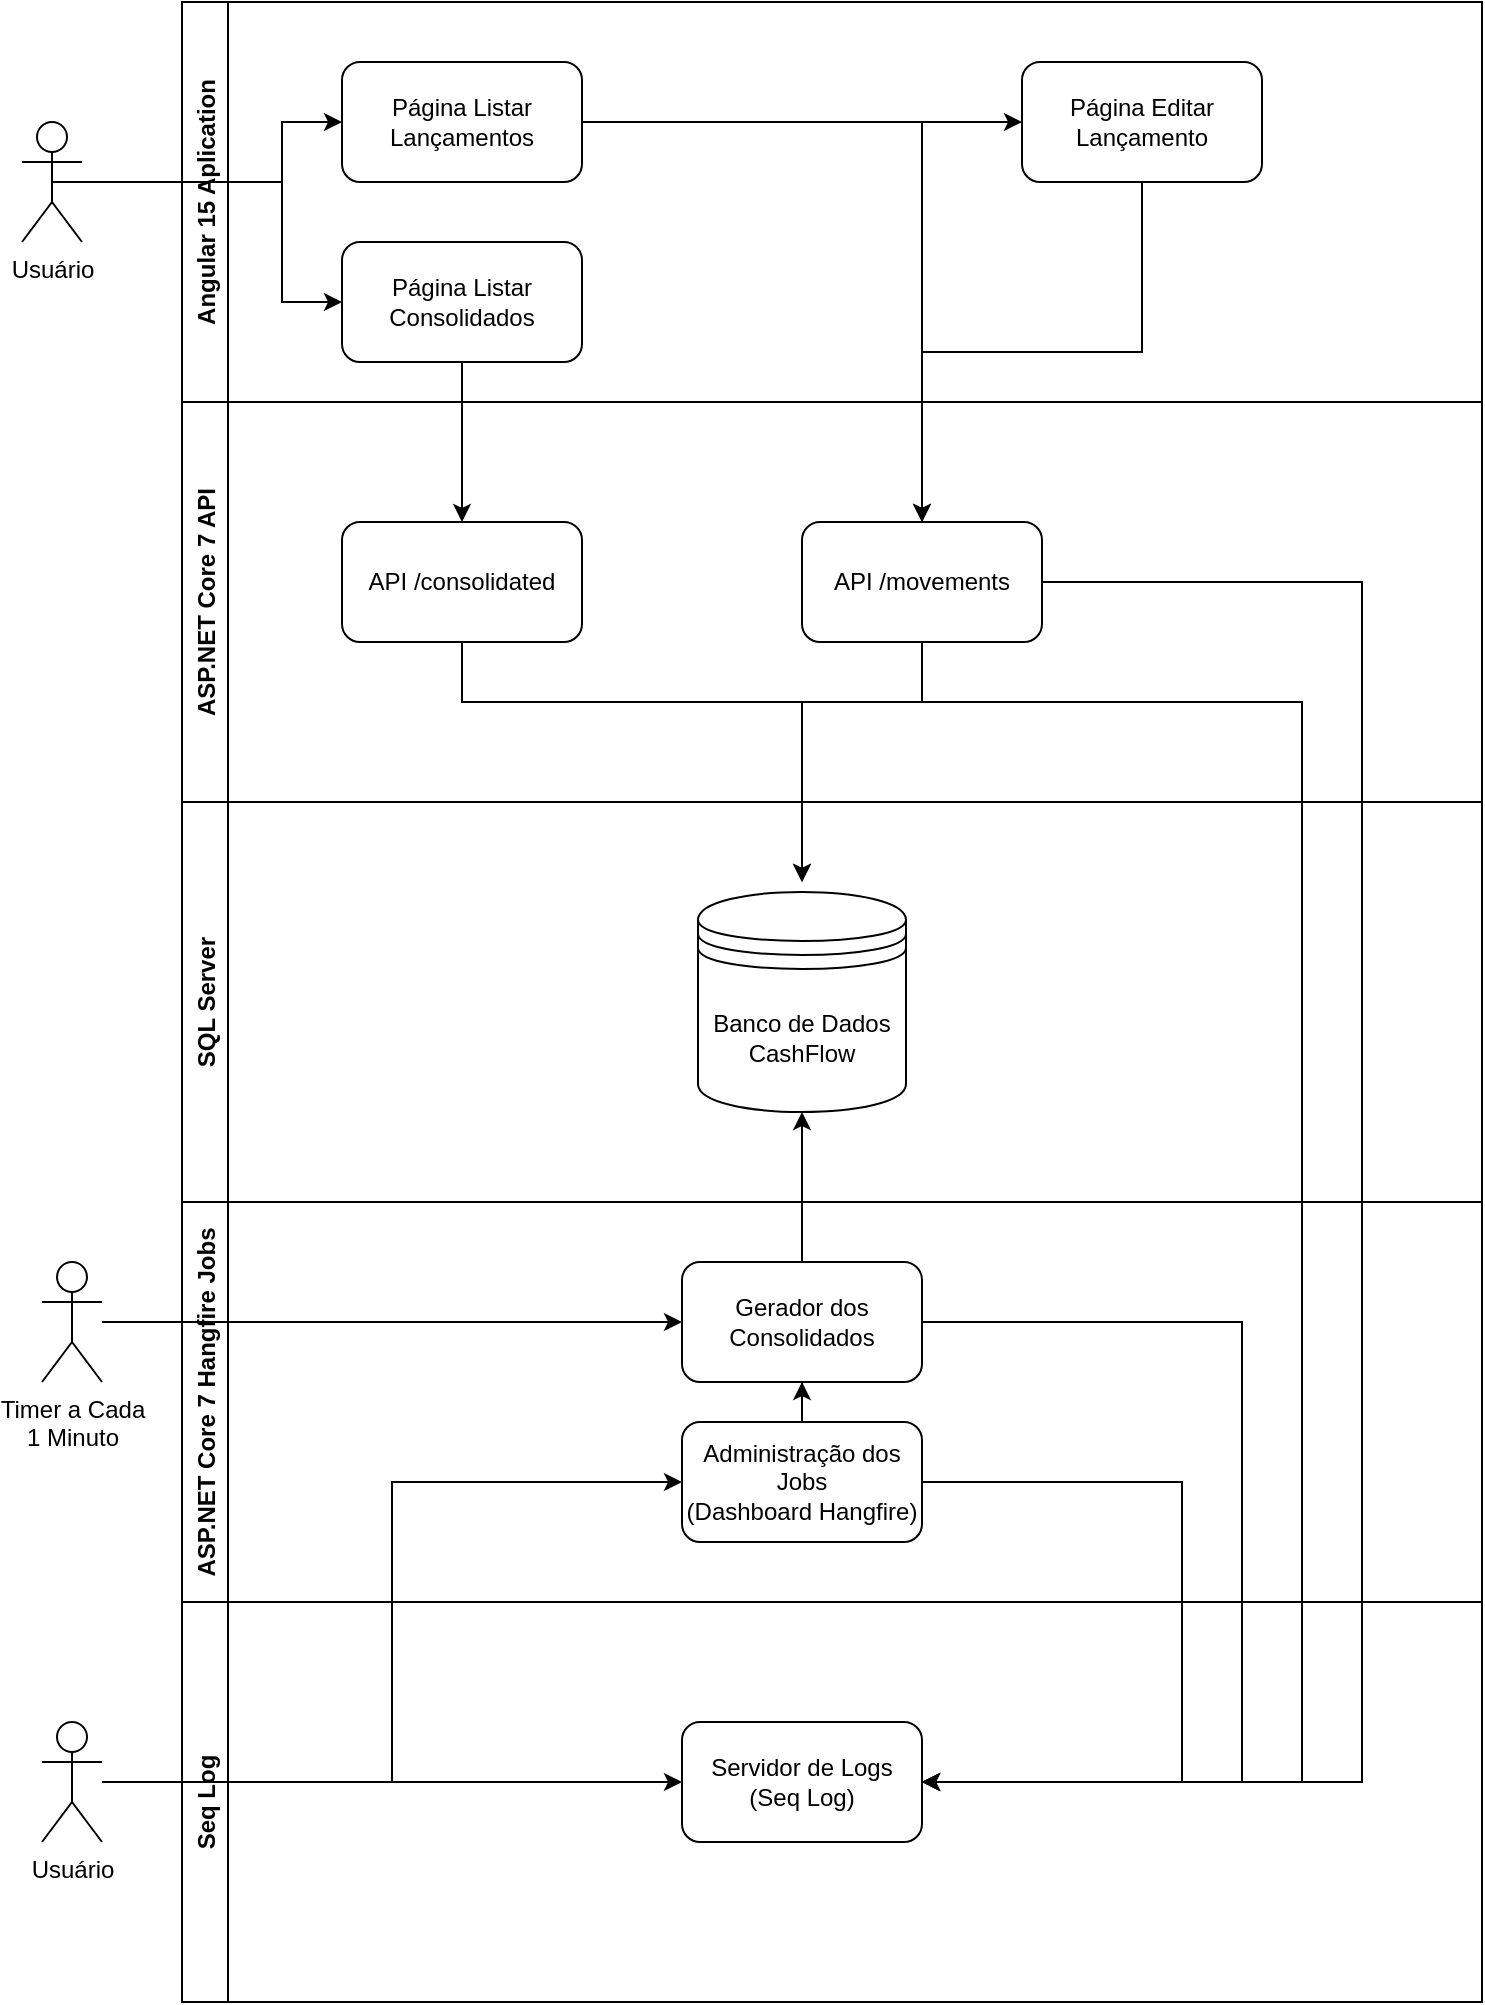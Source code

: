 <mxfile version="20.4.0" type="device"><diagram id="QcWh_QiEBfkSfswxQGQk" name="Página-1"><mxGraphModel dx="1038" dy="538" grid="1" gridSize="10" guides="1" tooltips="1" connect="1" arrows="1" fold="1" page="1" pageScale="1" pageWidth="827" pageHeight="1169" math="0" shadow="0"><root><mxCell id="0"/><mxCell id="1" parent="0"/><mxCell id="2ahXBEzKgv1tF0MhuTJq-1" value="Angular 15 Aplication" style="swimlane;horizontal=0;" vertex="1" parent="1"><mxGeometry x="120" y="40" width="650" height="200" as="geometry"/></mxCell><mxCell id="2ahXBEzKgv1tF0MhuTJq-16" style="edgeStyle=orthogonalEdgeStyle;rounded=0;orthogonalLoop=1;jettySize=auto;html=1;exitX=1;exitY=0.5;exitDx=0;exitDy=0;entryX=0;entryY=0.5;entryDx=0;entryDy=0;" edge="1" parent="2ahXBEzKgv1tF0MhuTJq-1" source="2ahXBEzKgv1tF0MhuTJq-8" target="2ahXBEzKgv1tF0MhuTJq-11"><mxGeometry relative="1" as="geometry"/></mxCell><mxCell id="2ahXBEzKgv1tF0MhuTJq-8" value="Página Listar Lançamentos" style="rounded=1;whiteSpace=wrap;html=1;" vertex="1" parent="2ahXBEzKgv1tF0MhuTJq-1"><mxGeometry x="80" y="30" width="120" height="60" as="geometry"/></mxCell><mxCell id="2ahXBEzKgv1tF0MhuTJq-9" value="Página Listar&lt;br&gt;Consolidados" style="rounded=1;whiteSpace=wrap;html=1;" vertex="1" parent="2ahXBEzKgv1tF0MhuTJq-1"><mxGeometry x="80" y="120" width="120" height="60" as="geometry"/></mxCell><mxCell id="2ahXBEzKgv1tF0MhuTJq-11" value="Página Editar Lançamento" style="rounded=1;whiteSpace=wrap;html=1;" vertex="1" parent="2ahXBEzKgv1tF0MhuTJq-1"><mxGeometry x="420" y="30" width="120" height="60" as="geometry"/></mxCell><mxCell id="2ahXBEzKgv1tF0MhuTJq-2" value="ASP.NET Core 7 API" style="swimlane;horizontal=0;" vertex="1" parent="1"><mxGeometry x="120" y="240" width="650" height="200" as="geometry"/></mxCell><mxCell id="2ahXBEzKgv1tF0MhuTJq-18" value="API /movements" style="rounded=1;whiteSpace=wrap;html=1;" vertex="1" parent="2ahXBEzKgv1tF0MhuTJq-2"><mxGeometry x="310" y="60" width="120" height="60" as="geometry"/></mxCell><mxCell id="2ahXBEzKgv1tF0MhuTJq-19" value="API /consolidated" style="rounded=1;whiteSpace=wrap;html=1;" vertex="1" parent="2ahXBEzKgv1tF0MhuTJq-2"><mxGeometry x="80" y="60" width="120" height="60" as="geometry"/></mxCell><mxCell id="2ahXBEzKgv1tF0MhuTJq-5" value="ASP.NET Core 7 Hangfire Jobs" style="swimlane;horizontal=0;" vertex="1" parent="1"><mxGeometry x="120" y="640" width="650" height="200" as="geometry"/></mxCell><mxCell id="2ahXBEzKgv1tF0MhuTJq-28" value="Gerador dos&lt;br&gt;Consolidados" style="rounded=1;whiteSpace=wrap;html=1;" vertex="1" parent="2ahXBEzKgv1tF0MhuTJq-5"><mxGeometry x="250" y="30" width="120" height="60" as="geometry"/></mxCell><mxCell id="2ahXBEzKgv1tF0MhuTJq-45" style="edgeStyle=orthogonalEdgeStyle;rounded=0;orthogonalLoop=1;jettySize=auto;html=1;entryX=0.5;entryY=1;entryDx=0;entryDy=0;" edge="1" parent="2ahXBEzKgv1tF0MhuTJq-5" source="2ahXBEzKgv1tF0MhuTJq-31" target="2ahXBEzKgv1tF0MhuTJq-28"><mxGeometry relative="1" as="geometry"/></mxCell><mxCell id="2ahXBEzKgv1tF0MhuTJq-31" value="Administração dos Jobs&lt;br&gt;(Dashboard Hangfire)" style="rounded=1;whiteSpace=wrap;html=1;" vertex="1" parent="2ahXBEzKgv1tF0MhuTJq-5"><mxGeometry x="250" y="110" width="120" height="60" as="geometry"/></mxCell><mxCell id="2ahXBEzKgv1tF0MhuTJq-6" value="Seq Log" style="swimlane;horizontal=0;" vertex="1" parent="1"><mxGeometry x="120" y="840" width="650" height="200" as="geometry"/></mxCell><mxCell id="2ahXBEzKgv1tF0MhuTJq-34" value="Servidor de Logs&lt;br&gt;(Seq Log)" style="rounded=1;whiteSpace=wrap;html=1;" vertex="1" parent="2ahXBEzKgv1tF0MhuTJq-6"><mxGeometry x="250" y="60" width="120" height="60" as="geometry"/></mxCell><mxCell id="2ahXBEzKgv1tF0MhuTJq-15" style="edgeStyle=orthogonalEdgeStyle;rounded=0;orthogonalLoop=1;jettySize=auto;html=1;" edge="1" parent="1" source="2ahXBEzKgv1tF0MhuTJq-14" target="2ahXBEzKgv1tF0MhuTJq-8"><mxGeometry relative="1" as="geometry"><Array as="points"><mxPoint x="170" y="130"/><mxPoint x="170" y="100"/></Array></mxGeometry></mxCell><mxCell id="2ahXBEzKgv1tF0MhuTJq-17" style="edgeStyle=orthogonalEdgeStyle;rounded=0;orthogonalLoop=1;jettySize=auto;html=1;exitX=0.5;exitY=0.5;exitDx=0;exitDy=0;exitPerimeter=0;" edge="1" parent="1" source="2ahXBEzKgv1tF0MhuTJq-14" target="2ahXBEzKgv1tF0MhuTJq-9"><mxGeometry relative="1" as="geometry"><Array as="points"><mxPoint x="170" y="130"/><mxPoint x="170" y="190"/></Array></mxGeometry></mxCell><mxCell id="2ahXBEzKgv1tF0MhuTJq-14" value="Usuário" style="shape=umlActor;verticalLabelPosition=bottom;verticalAlign=top;html=1;outlineConnect=0;" vertex="1" parent="1"><mxGeometry x="40" y="100" width="30" height="60" as="geometry"/></mxCell><mxCell id="2ahXBEzKgv1tF0MhuTJq-20" style="edgeStyle=orthogonalEdgeStyle;rounded=0;orthogonalLoop=1;jettySize=auto;html=1;entryX=0.5;entryY=0;entryDx=0;entryDy=0;" edge="1" parent="1" source="2ahXBEzKgv1tF0MhuTJq-11" target="2ahXBEzKgv1tF0MhuTJq-18"><mxGeometry relative="1" as="geometry"/></mxCell><mxCell id="2ahXBEzKgv1tF0MhuTJq-21" style="edgeStyle=orthogonalEdgeStyle;rounded=0;orthogonalLoop=1;jettySize=auto;html=1;entryX=0.5;entryY=0;entryDx=0;entryDy=0;" edge="1" parent="1" source="2ahXBEzKgv1tF0MhuTJq-9" target="2ahXBEzKgv1tF0MhuTJq-19"><mxGeometry relative="1" as="geometry"/></mxCell><mxCell id="2ahXBEzKgv1tF0MhuTJq-22" style="edgeStyle=orthogonalEdgeStyle;rounded=0;orthogonalLoop=1;jettySize=auto;html=1;entryX=0.5;entryY=0;entryDx=0;entryDy=0;" edge="1" parent="1" source="2ahXBEzKgv1tF0MhuTJq-8" target="2ahXBEzKgv1tF0MhuTJq-18"><mxGeometry relative="1" as="geometry"/></mxCell><mxCell id="2ahXBEzKgv1tF0MhuTJq-7" value="SQL Server" style="swimlane;horizontal=0;" vertex="1" parent="1"><mxGeometry x="120" y="440" width="650" height="200" as="geometry"/></mxCell><mxCell id="2ahXBEzKgv1tF0MhuTJq-23" value="Banco de Dados&lt;br&gt;CashFlow" style="shape=datastore;whiteSpace=wrap;html=1;" vertex="1" parent="2ahXBEzKgv1tF0MhuTJq-7"><mxGeometry x="258" y="45" width="104" height="110" as="geometry"/></mxCell><mxCell id="2ahXBEzKgv1tF0MhuTJq-24" style="edgeStyle=orthogonalEdgeStyle;rounded=0;orthogonalLoop=1;jettySize=auto;html=1;exitX=0.5;exitY=1;exitDx=0;exitDy=0;" edge="1" parent="1" source="2ahXBEzKgv1tF0MhuTJq-18"><mxGeometry relative="1" as="geometry"><mxPoint x="430" y="480" as="targetPoint"/><Array as="points"><mxPoint x="490" y="390"/><mxPoint x="430" y="390"/></Array></mxGeometry></mxCell><mxCell id="2ahXBEzKgv1tF0MhuTJq-25" style="edgeStyle=orthogonalEdgeStyle;rounded=0;orthogonalLoop=1;jettySize=auto;html=1;exitX=0.5;exitY=1;exitDx=0;exitDy=0;" edge="1" parent="1" source="2ahXBEzKgv1tF0MhuTJq-19"><mxGeometry relative="1" as="geometry"><mxPoint x="430" y="480" as="targetPoint"/><Array as="points"><mxPoint x="260" y="390"/><mxPoint x="430" y="390"/></Array></mxGeometry></mxCell><mxCell id="2ahXBEzKgv1tF0MhuTJq-29" style="edgeStyle=orthogonalEdgeStyle;rounded=0;orthogonalLoop=1;jettySize=auto;html=1;" edge="1" parent="1" source="2ahXBEzKgv1tF0MhuTJq-26" target="2ahXBEzKgv1tF0MhuTJq-28"><mxGeometry relative="1" as="geometry"/></mxCell><mxCell id="2ahXBEzKgv1tF0MhuTJq-26" value="Timer a Cada &lt;br&gt;1 Minuto" style="shape=umlActor;verticalLabelPosition=bottom;verticalAlign=top;html=1;outlineConnect=0;" vertex="1" parent="1"><mxGeometry x="50" y="670" width="30" height="60" as="geometry"/></mxCell><mxCell id="2ahXBEzKgv1tF0MhuTJq-33" style="edgeStyle=orthogonalEdgeStyle;rounded=0;orthogonalLoop=1;jettySize=auto;html=1;entryX=0;entryY=0.5;entryDx=0;entryDy=0;" edge="1" parent="1" source="2ahXBEzKgv1tF0MhuTJq-32" target="2ahXBEzKgv1tF0MhuTJq-31"><mxGeometry relative="1" as="geometry"/></mxCell><mxCell id="2ahXBEzKgv1tF0MhuTJq-35" style="edgeStyle=orthogonalEdgeStyle;rounded=0;orthogonalLoop=1;jettySize=auto;html=1;entryX=0;entryY=0.5;entryDx=0;entryDy=0;" edge="1" parent="1" source="2ahXBEzKgv1tF0MhuTJq-32" target="2ahXBEzKgv1tF0MhuTJq-34"><mxGeometry relative="1" as="geometry"/></mxCell><mxCell id="2ahXBEzKgv1tF0MhuTJq-32" value="Usuário" style="shape=umlActor;verticalLabelPosition=bottom;verticalAlign=top;html=1;outlineConnect=0;" vertex="1" parent="1"><mxGeometry x="50" y="900" width="30" height="60" as="geometry"/></mxCell><mxCell id="2ahXBEzKgv1tF0MhuTJq-37" style="edgeStyle=orthogonalEdgeStyle;rounded=0;orthogonalLoop=1;jettySize=auto;html=1;entryX=1;entryY=0.5;entryDx=0;entryDy=0;" edge="1" parent="1" source="2ahXBEzKgv1tF0MhuTJq-28" target="2ahXBEzKgv1tF0MhuTJq-34"><mxGeometry relative="1" as="geometry"><Array as="points"><mxPoint x="650" y="700"/><mxPoint x="650" y="930"/></Array></mxGeometry></mxCell><mxCell id="2ahXBEzKgv1tF0MhuTJq-39" style="edgeStyle=orthogonalEdgeStyle;rounded=0;orthogonalLoop=1;jettySize=auto;html=1;exitX=0.5;exitY=0;exitDx=0;exitDy=0;entryX=0.5;entryY=1;entryDx=0;entryDy=0;" edge="1" parent="1" source="2ahXBEzKgv1tF0MhuTJq-28" target="2ahXBEzKgv1tF0MhuTJq-23"><mxGeometry relative="1" as="geometry"/></mxCell><mxCell id="2ahXBEzKgv1tF0MhuTJq-40" style="edgeStyle=orthogonalEdgeStyle;rounded=0;orthogonalLoop=1;jettySize=auto;html=1;entryX=1;entryY=0.5;entryDx=0;entryDy=0;" edge="1" parent="1" source="2ahXBEzKgv1tF0MhuTJq-18" target="2ahXBEzKgv1tF0MhuTJq-34"><mxGeometry relative="1" as="geometry"><Array as="points"><mxPoint x="710" y="330"/><mxPoint x="710" y="930"/></Array></mxGeometry></mxCell><mxCell id="2ahXBEzKgv1tF0MhuTJq-42" style="edgeStyle=orthogonalEdgeStyle;rounded=0;orthogonalLoop=1;jettySize=auto;html=1;entryX=1;entryY=0.5;entryDx=0;entryDy=0;" edge="1" parent="1" source="2ahXBEzKgv1tF0MhuTJq-19" target="2ahXBEzKgv1tF0MhuTJq-34"><mxGeometry relative="1" as="geometry"><Array as="points"><mxPoint x="260" y="390"/><mxPoint x="680" y="390"/><mxPoint x="680" y="930"/></Array></mxGeometry></mxCell><mxCell id="2ahXBEzKgv1tF0MhuTJq-43" style="edgeStyle=orthogonalEdgeStyle;rounded=0;orthogonalLoop=1;jettySize=auto;html=1;entryX=1;entryY=0.5;entryDx=0;entryDy=0;" edge="1" parent="1" source="2ahXBEzKgv1tF0MhuTJq-31" target="2ahXBEzKgv1tF0MhuTJq-34"><mxGeometry relative="1" as="geometry"><Array as="points"><mxPoint x="620" y="780"/><mxPoint x="620" y="930"/></Array></mxGeometry></mxCell></root></mxGraphModel></diagram></mxfile>